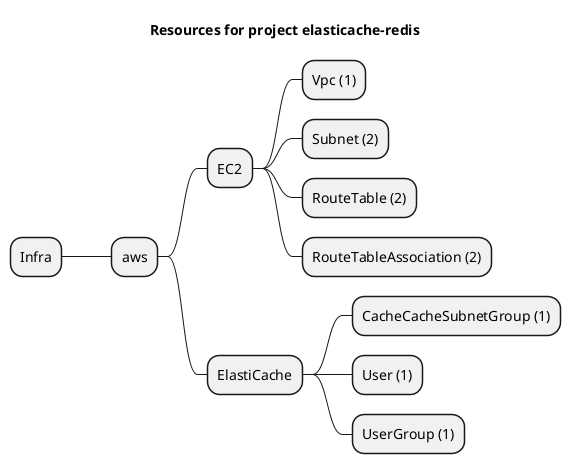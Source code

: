 @startmindmap
title Resources for project elasticache-redis
skinparam monochrome true
+ Infra
++ aws
+++ EC2
++++ Vpc (1)
++++ Subnet (2)
++++ RouteTable (2)
++++ RouteTableAssociation (2)
+++ ElastiCache
++++ CacheCacheSubnetGroup (1)
++++ User (1)
++++ UserGroup (1)
@endmindmap